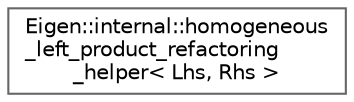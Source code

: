 digraph "类继承关系图"
{
 // LATEX_PDF_SIZE
  bgcolor="transparent";
  edge [fontname=Helvetica,fontsize=10,labelfontname=Helvetica,labelfontsize=10];
  node [fontname=Helvetica,fontsize=10,shape=box,height=0.2,width=0.4];
  rankdir="LR";
  Node0 [id="Node000000",label="Eigen::internal::homogeneous\l_left_product_refactoring\l_helper\< Lhs, Rhs \>",height=0.2,width=0.4,color="grey40", fillcolor="white", style="filled",URL="$struct_eigen_1_1internal_1_1homogeneous__left__product__refactoring__helper.html",tooltip=" "];
}
